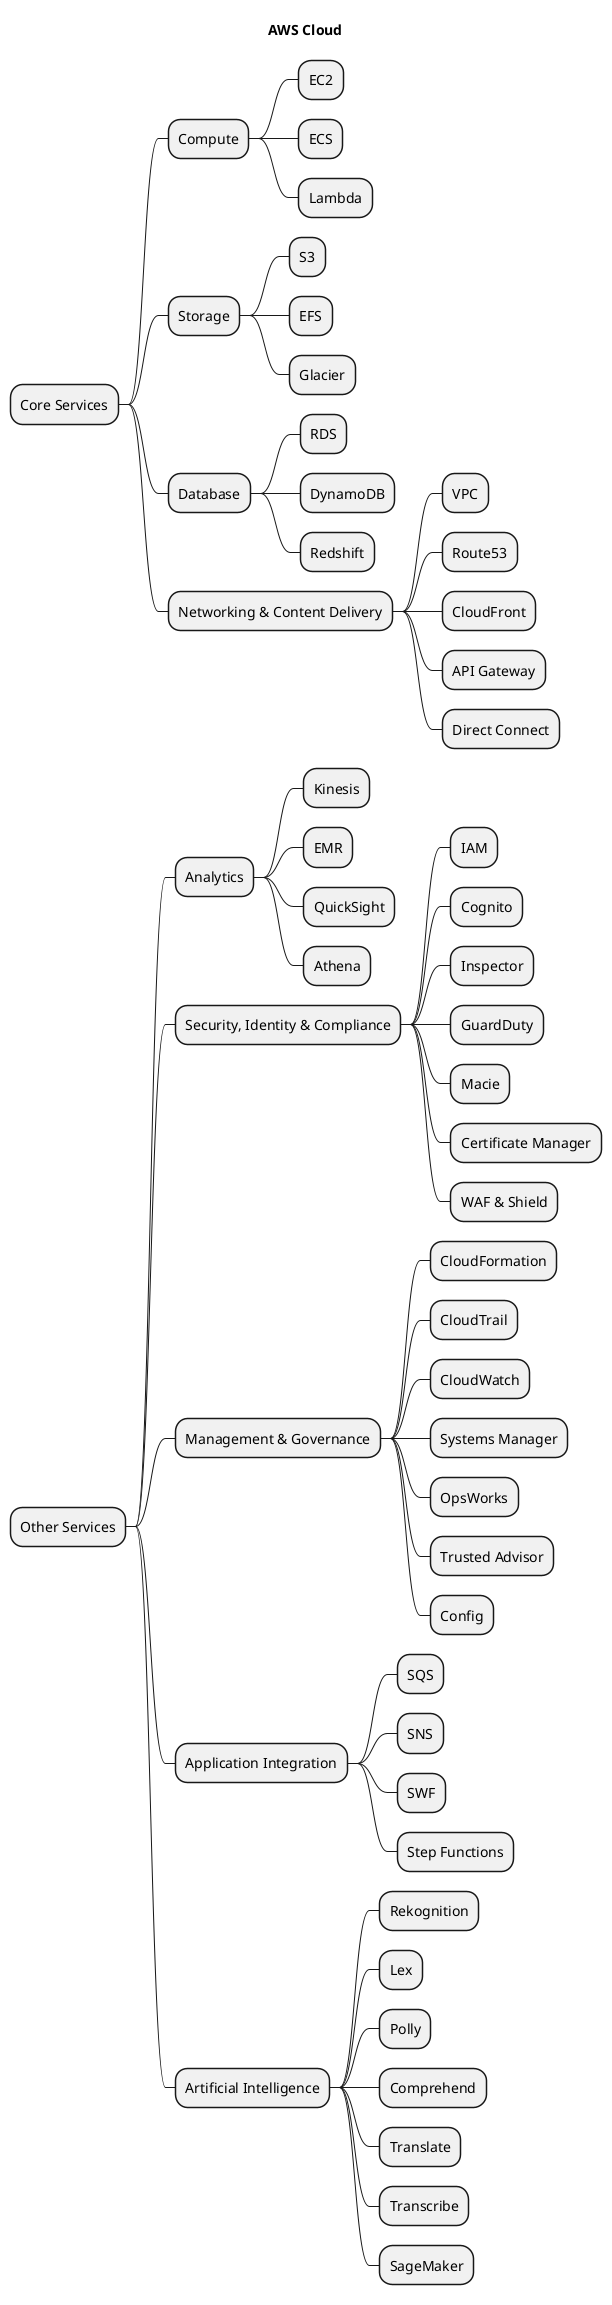 @startmindmap
title AWS Cloud
* Core Services
** Compute
*** EC2
*** ECS
*** Lambda
** Storage
*** S3
*** EFS
*** Glacier
** Database
*** RDS
*** DynamoDB
*** Redshift
** Networking & Content Delivery
*** VPC
*** Route53
*** CloudFront
*** API Gateway
*** Direct Connect
* Other Services
** Analytics
*** Kinesis
*** EMR
*** QuickSight
*** Athena
** Security, Identity & Compliance
*** IAM
*** Cognito
*** Inspector
*** GuardDuty
*** Macie
*** Certificate Manager
*** WAF & Shield
** Management & Governance
*** CloudFormation
*** CloudTrail
*** CloudWatch
*** Systems Manager
*** OpsWorks
*** Trusted Advisor
*** Config
** Application Integration
*** SQS
*** SNS
*** SWF
*** Step Functions
** Artificial Intelligence
*** Rekognition
*** Lex
*** Polly
*** Comprehend
*** Translate
*** Transcribe
*** SageMaker
@endmindmap
